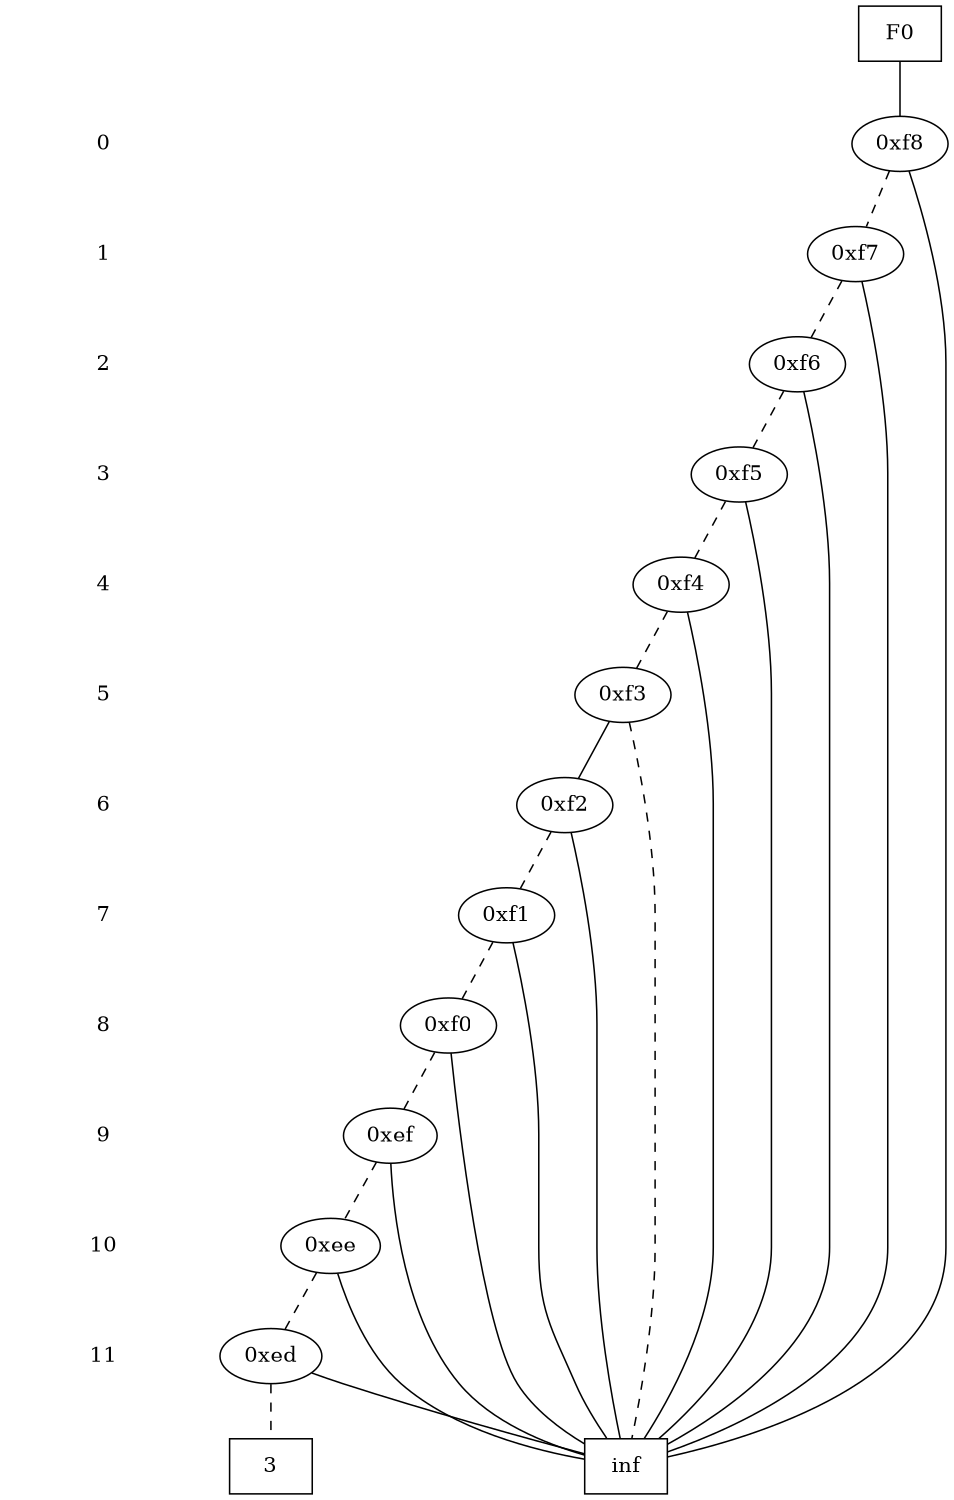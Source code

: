 digraph "DD" {
size = "7.5,10"
center = true;
edge [dir = none];
{ node [shape = plaintext];
  edge [style = invis];
  "CONST NODES" [style = invis];
" 0 " -> " 1 " -> " 2 " -> " 3 " -> " 4 " -> " 5 " -> " 6 " -> " 7 " -> " 8 " -> " 9 " -> " 10 " -> " 11 " -> "CONST NODES"; 
}
{ rank = same; node [shape = box]; edge [style = invis];
"F0"; }
{ rank = same; " 0 ";
"0xf8";
}
{ rank = same; " 1 ";
"0xf7";
}
{ rank = same; " 2 ";
"0xf6";
}
{ rank = same; " 3 ";
"0xf5";
}
{ rank = same; " 4 ";
"0xf4";
}
{ rank = same; " 5 ";
"0xf3";
}
{ rank = same; " 6 ";
"0xf2";
}
{ rank = same; " 7 ";
"0xf1";
}
{ rank = same; " 8 ";
"0xf0";
}
{ rank = same; " 9 ";
"0xef";
}
{ rank = same; " 10 ";
"0xee";
}
{ rank = same; " 11 ";
"0xed";
}
{ rank = same; "CONST NODES";
{ node [shape = box]; "0x85";
"0xec";
}
}
"F0" -> "0xf8" [style = solid];
"0xf8" -> "0x85";
"0xf8" -> "0xf7" [style = dashed];
"0xf7" -> "0x85";
"0xf7" -> "0xf6" [style = dashed];
"0xf6" -> "0x85";
"0xf6" -> "0xf5" [style = dashed];
"0xf5" -> "0x85";
"0xf5" -> "0xf4" [style = dashed];
"0xf4" -> "0x85";
"0xf4" -> "0xf3" [style = dashed];
"0xf3" -> "0xf2";
"0xf3" -> "0x85" [style = dashed];
"0xf2" -> "0x85";
"0xf2" -> "0xf1" [style = dashed];
"0xf1" -> "0x85";
"0xf1" -> "0xf0" [style = dashed];
"0xf0" -> "0x85";
"0xf0" -> "0xef" [style = dashed];
"0xef" -> "0x85";
"0xef" -> "0xee" [style = dashed];
"0xee" -> "0x85";
"0xee" -> "0xed" [style = dashed];
"0xed" -> "0x85";
"0xed" -> "0xec" [style = dashed];
"0x85" [label = "inf"];
"0xec" [label = "3"];
}
